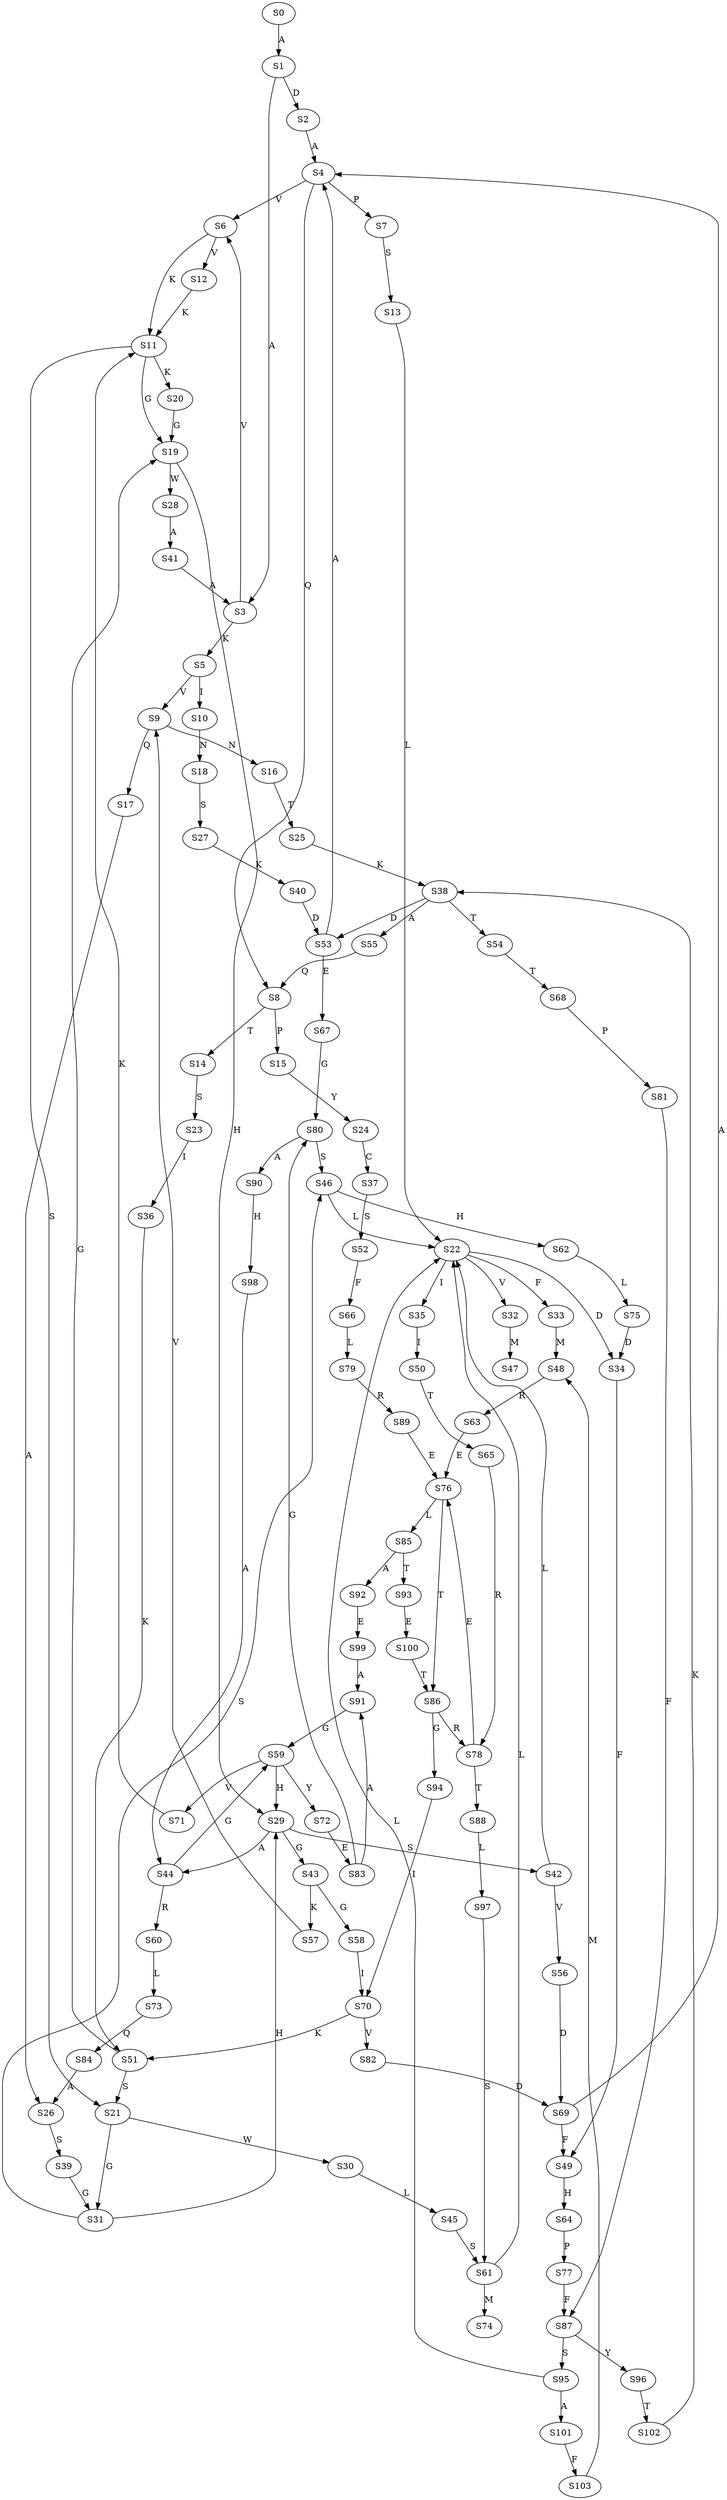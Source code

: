 strict digraph  {
	S0 -> S1 [ label = A ];
	S1 -> S2 [ label = D ];
	S1 -> S3 [ label = A ];
	S2 -> S4 [ label = A ];
	S3 -> S5 [ label = K ];
	S3 -> S6 [ label = V ];
	S4 -> S7 [ label = P ];
	S4 -> S6 [ label = V ];
	S4 -> S8 [ label = Q ];
	S5 -> S9 [ label = V ];
	S5 -> S10 [ label = I ];
	S6 -> S11 [ label = K ];
	S6 -> S12 [ label = V ];
	S7 -> S13 [ label = S ];
	S8 -> S14 [ label = T ];
	S8 -> S15 [ label = P ];
	S9 -> S16 [ label = N ];
	S9 -> S17 [ label = Q ];
	S10 -> S18 [ label = N ];
	S11 -> S19 [ label = G ];
	S11 -> S20 [ label = K ];
	S11 -> S21 [ label = S ];
	S12 -> S11 [ label = K ];
	S13 -> S22 [ label = L ];
	S14 -> S23 [ label = S ];
	S15 -> S24 [ label = Y ];
	S16 -> S25 [ label = T ];
	S17 -> S26 [ label = A ];
	S18 -> S27 [ label = S ];
	S19 -> S28 [ label = W ];
	S19 -> S29 [ label = H ];
	S20 -> S19 [ label = G ];
	S21 -> S30 [ label = W ];
	S21 -> S31 [ label = G ];
	S22 -> S32 [ label = V ];
	S22 -> S33 [ label = F ];
	S22 -> S34 [ label = D ];
	S22 -> S35 [ label = I ];
	S23 -> S36 [ label = I ];
	S24 -> S37 [ label = C ];
	S25 -> S38 [ label = K ];
	S26 -> S39 [ label = S ];
	S27 -> S40 [ label = K ];
	S28 -> S41 [ label = A ];
	S29 -> S42 [ label = S ];
	S29 -> S43 [ label = G ];
	S29 -> S44 [ label = A ];
	S30 -> S45 [ label = L ];
	S31 -> S29 [ label = H ];
	S31 -> S46 [ label = S ];
	S32 -> S47 [ label = M ];
	S33 -> S48 [ label = M ];
	S34 -> S49 [ label = F ];
	S35 -> S50 [ label = I ];
	S36 -> S51 [ label = K ];
	S37 -> S52 [ label = S ];
	S38 -> S53 [ label = D ];
	S38 -> S54 [ label = T ];
	S38 -> S55 [ label = A ];
	S39 -> S31 [ label = G ];
	S40 -> S53 [ label = D ];
	S41 -> S3 [ label = A ];
	S42 -> S22 [ label = L ];
	S42 -> S56 [ label = V ];
	S43 -> S57 [ label = K ];
	S43 -> S58 [ label = G ];
	S44 -> S59 [ label = G ];
	S44 -> S60 [ label = R ];
	S45 -> S61 [ label = S ];
	S46 -> S22 [ label = L ];
	S46 -> S62 [ label = H ];
	S48 -> S63 [ label = R ];
	S49 -> S64 [ label = H ];
	S50 -> S65 [ label = T ];
	S51 -> S19 [ label = G ];
	S51 -> S21 [ label = S ];
	S52 -> S66 [ label = F ];
	S53 -> S4 [ label = A ];
	S53 -> S67 [ label = E ];
	S54 -> S68 [ label = T ];
	S55 -> S8 [ label = Q ];
	S56 -> S69 [ label = D ];
	S57 -> S9 [ label = V ];
	S58 -> S70 [ label = I ];
	S59 -> S71 [ label = V ];
	S59 -> S72 [ label = Y ];
	S59 -> S29 [ label = H ];
	S60 -> S73 [ label = L ];
	S61 -> S74 [ label = M ];
	S61 -> S22 [ label = L ];
	S62 -> S75 [ label = L ];
	S63 -> S76 [ label = E ];
	S64 -> S77 [ label = P ];
	S65 -> S78 [ label = R ];
	S66 -> S79 [ label = L ];
	S67 -> S80 [ label = G ];
	S68 -> S81 [ label = P ];
	S69 -> S49 [ label = F ];
	S69 -> S4 [ label = A ];
	S70 -> S51 [ label = K ];
	S70 -> S82 [ label = V ];
	S71 -> S11 [ label = K ];
	S72 -> S83 [ label = E ];
	S73 -> S84 [ label = Q ];
	S75 -> S34 [ label = D ];
	S76 -> S85 [ label = L ];
	S76 -> S86 [ label = T ];
	S77 -> S87 [ label = F ];
	S78 -> S88 [ label = T ];
	S78 -> S76 [ label = E ];
	S79 -> S89 [ label = R ];
	S80 -> S90 [ label = A ];
	S80 -> S46 [ label = S ];
	S81 -> S87 [ label = F ];
	S82 -> S69 [ label = D ];
	S83 -> S80 [ label = G ];
	S83 -> S91 [ label = A ];
	S84 -> S26 [ label = A ];
	S85 -> S92 [ label = A ];
	S85 -> S93 [ label = T ];
	S86 -> S78 [ label = R ];
	S86 -> S94 [ label = G ];
	S87 -> S95 [ label = S ];
	S87 -> S96 [ label = Y ];
	S88 -> S97 [ label = L ];
	S89 -> S76 [ label = E ];
	S90 -> S98 [ label = H ];
	S91 -> S59 [ label = G ];
	S92 -> S99 [ label = E ];
	S93 -> S100 [ label = E ];
	S94 -> S70 [ label = I ];
	S95 -> S22 [ label = L ];
	S95 -> S101 [ label = A ];
	S96 -> S102 [ label = T ];
	S97 -> S61 [ label = S ];
	S98 -> S44 [ label = A ];
	S99 -> S91 [ label = A ];
	S100 -> S86 [ label = T ];
	S101 -> S103 [ label = F ];
	S102 -> S38 [ label = K ];
	S103 -> S48 [ label = M ];
}
